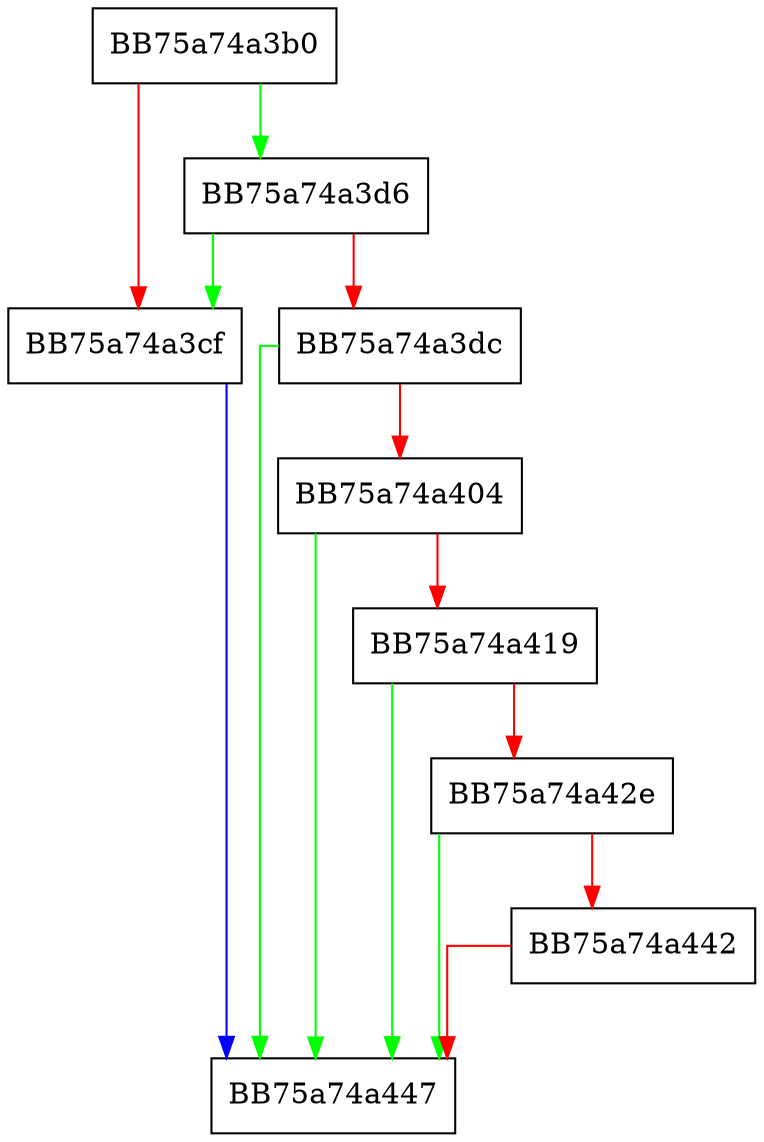 digraph Init {
  node [shape="box"];
  graph [splines=ortho];
  BB75a74a3b0 -> BB75a74a3d6 [color="green"];
  BB75a74a3b0 -> BB75a74a3cf [color="red"];
  BB75a74a3cf -> BB75a74a447 [color="blue"];
  BB75a74a3d6 -> BB75a74a3cf [color="green"];
  BB75a74a3d6 -> BB75a74a3dc [color="red"];
  BB75a74a3dc -> BB75a74a447 [color="green"];
  BB75a74a3dc -> BB75a74a404 [color="red"];
  BB75a74a404 -> BB75a74a447 [color="green"];
  BB75a74a404 -> BB75a74a419 [color="red"];
  BB75a74a419 -> BB75a74a447 [color="green"];
  BB75a74a419 -> BB75a74a42e [color="red"];
  BB75a74a42e -> BB75a74a447 [color="green"];
  BB75a74a42e -> BB75a74a442 [color="red"];
  BB75a74a442 -> BB75a74a447 [color="red"];
}